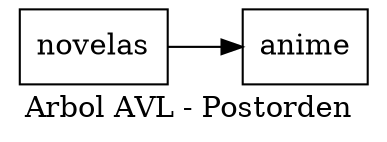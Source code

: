 digraph arbolpostorden {
node [shape = record];
rankdir=LR;
nodo0[label="novelas"];
nodo1[label="anime"];
nodo0->nodo1;
label = "Arbol AVL - Postorden "
}
